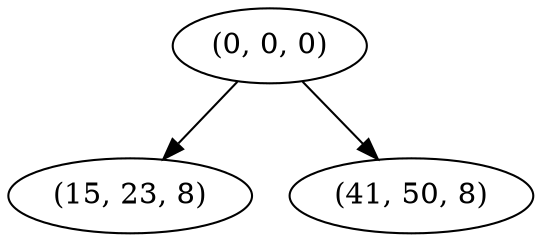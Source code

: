 digraph tree {
    "(0, 0, 0)";
    "(15, 23, 8)";
    "(41, 50, 8)";
    "(0, 0, 0)" -> "(15, 23, 8)";
    "(0, 0, 0)" -> "(41, 50, 8)";
}
